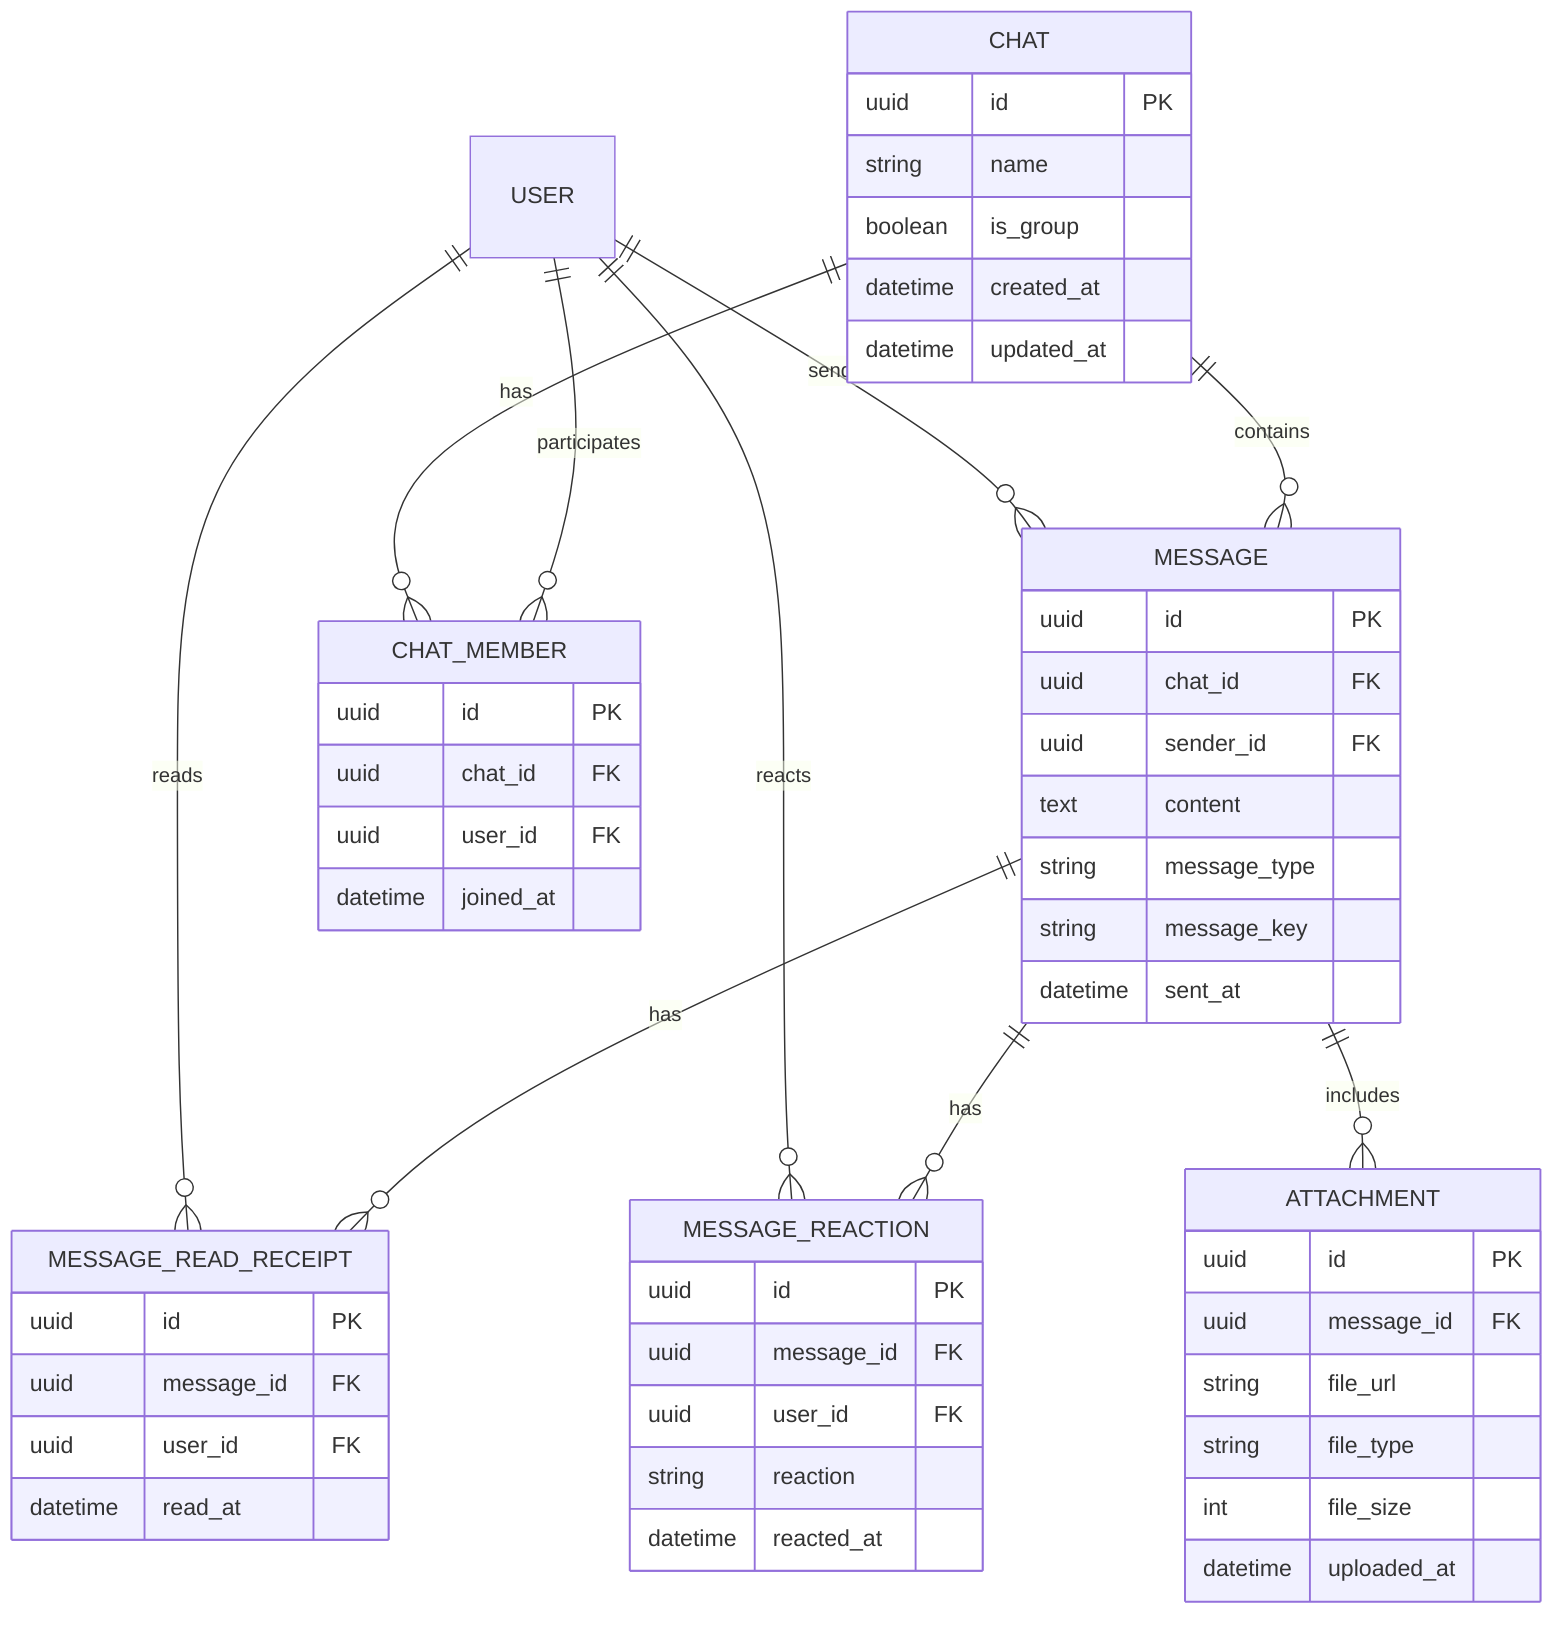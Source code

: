 erDiagram
    USER {
    }

    CHAT {
        uuid id PK
        string name
        boolean is_group
        datetime created_at
        datetime updated_at
    }

    MESSAGE {
        uuid id PK
        uuid chat_id FK
        uuid sender_id FK
        text content
        string message_type
        string message_key
        datetime sent_at
    }

    CHAT_MEMBER {
        uuid id PK
        uuid chat_id FK
        uuid user_id FK
        datetime joined_at
    }

    MESSAGE_READ_RECEIPT {
        uuid id PK
        uuid message_id FK
        uuid user_id FK
        datetime read_at
    }

    MESSAGE_REACTION {
        uuid id PK
        uuid message_id FK
        uuid user_id FK
        string reaction
        datetime reacted_at
    }

    ATTACHMENT {
        uuid id PK
        uuid message_id FK
        string file_url
        string file_type
        int file_size
        datetime uploaded_at
    }

    USER ||--o{ CHAT_MEMBER: participates
    CHAT ||--o{ CHAT_MEMBER: has
    CHAT ||--o{ MESSAGE: contains
    USER ||--o{ MESSAGE: sends
    MESSAGE ||--o{ MESSAGE_READ_RECEIPT: has
    MESSAGE ||--o{ MESSAGE_REACTION: has
    MESSAGE ||--o{ ATTACHMENT: includes
    USER ||--o{ MESSAGE_READ_RECEIPT: reads
    USER ||--o{ MESSAGE_REACTION: reacts